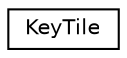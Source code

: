 digraph "Graphical Class Hierarchy"
{
 // LATEX_PDF_SIZE
  edge [fontname="Helvetica",fontsize="10",labelfontname="Helvetica",labelfontsize="10"];
  node [fontname="Helvetica",fontsize="10",shape=record];
  rankdir="LR";
  Node0 [label="KeyTile",height=0.2,width=0.4,color="black", fillcolor="white", style="filled",URL="$classKeyTile.html",tooltip="This class represents the KeyTile object."];
}
